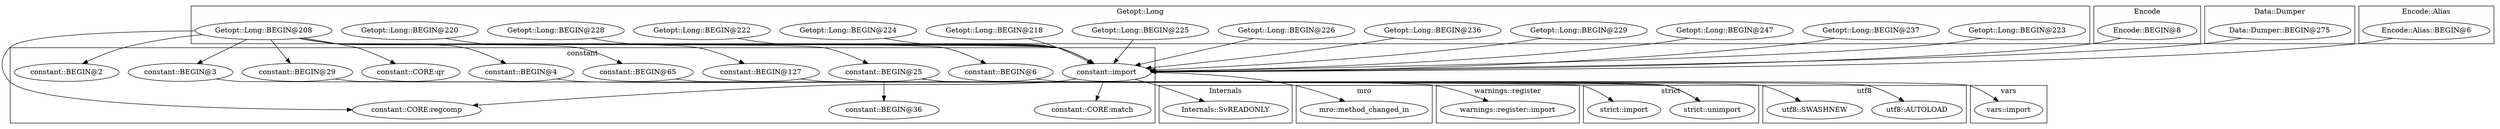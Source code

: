 digraph {
graph [overlap=false]
subgraph cluster_Internals {
	label="Internals";
	"Internals::SvREADONLY";
}
subgraph cluster_Encode {
	label="Encode";
	"Encode::BEGIN@8";
}
subgraph cluster_Getopt_Long {
	label="Getopt::Long";
	"Getopt::Long::BEGIN@222";
	"Getopt::Long::BEGIN@228";
	"Getopt::Long::BEGIN@220";
	"Getopt::Long::BEGIN@223";
	"Getopt::Long::BEGIN@237";
	"Getopt::Long::BEGIN@208";
	"Getopt::Long::BEGIN@247";
	"Getopt::Long::BEGIN@229";
	"Getopt::Long::BEGIN@236";
	"Getopt::Long::BEGIN@226";
	"Getopt::Long::BEGIN@225";
	"Getopt::Long::BEGIN@218";
	"Getopt::Long::BEGIN@224";
}
subgraph cluster_Data_Dumper {
	label="Data::Dumper";
	"Data::Dumper::BEGIN@275";
}
subgraph cluster_vars {
	label="vars";
	"vars::import";
}
subgraph cluster_strict {
	label="strict";
	"strict::import";
	"strict::unimport";
}
subgraph cluster_constant {
	label="constant";
	"constant::import";
	"constant::BEGIN@4";
	"constant::BEGIN@36";
	"constant::BEGIN@3";
	"constant::BEGIN@25";
	"constant::BEGIN@29";
	"constant::CORE:regcomp";
	"constant::CORE:qr";
	"constant::BEGIN@65";
	"constant::BEGIN@2";
	"constant::BEGIN@127";
	"constant::CORE:match";
	"constant::BEGIN@6";
}
subgraph cluster_utf8 {
	label="utf8";
	"utf8::AUTOLOAD";
	"utf8::SWASHNEW";
}
subgraph cluster_warnings_register {
	label="warnings::register";
	"warnings::register::import";
}
subgraph cluster_Encode_Alias {
	label="Encode::Alias";
	"Encode::Alias::BEGIN@6";
}
subgraph cluster_mro {
	label="mro";
	"mro::method_changed_in";
}
"Getopt::Long::BEGIN@208" -> "constant::BEGIN@29";
"constant::import" -> "mro::method_changed_in";
"Getopt::Long::BEGIN@208" -> "constant::BEGIN@2";
"Getopt::Long::BEGIN@208" -> "constant::BEGIN@4";
"Getopt::Long::BEGIN@208" -> "constant::BEGIN@65";
"Getopt::Long::BEGIN@208" -> "constant::BEGIN@6";
"Getopt::Long::BEGIN@220" -> "constant::import";
"Getopt::Long::BEGIN@208" -> "constant::import";
"Getopt::Long::BEGIN@237" -> "constant::import";
"Encode::BEGIN@8" -> "constant::import";
"Getopt::Long::BEGIN@226" -> "constant::import";
"Getopt::Long::BEGIN@236" -> "constant::import";
"Getopt::Long::BEGIN@225" -> "constant::import";
"Getopt::Long::BEGIN@218" -> "constant::import";
"Getopt::Long::BEGIN@222" -> "constant::import";
"Encode::Alias::BEGIN@6" -> "constant::import";
"Data::Dumper::BEGIN@275" -> "constant::import";
"Getopt::Long::BEGIN@228" -> "constant::import";
"Getopt::Long::BEGIN@223" -> "constant::import";
"Getopt::Long::BEGIN@247" -> "constant::import";
"Getopt::Long::BEGIN@229" -> "constant::import";
"Getopt::Long::BEGIN@224" -> "constant::import";
"constant::BEGIN@29" -> "strict::unimport";
"constant::BEGIN@65" -> "strict::unimport";
"constant::BEGIN@127" -> "strict::unimport";
"constant::import" -> "constant::CORE:regcomp";
"Getopt::Long::BEGIN@208" -> "constant::CORE:regcomp";
"constant::import" -> "Internals::SvREADONLY";
"Getopt::Long::BEGIN@208" -> "constant::BEGIN@127";
"constant::BEGIN@25" -> "utf8::AUTOLOAD";
"constant::BEGIN@25" -> "constant::BEGIN@36";
"constant::BEGIN@25" -> "utf8::SWASHNEW";
"constant::BEGIN@6" -> "vars::import";
"Getopt::Long::BEGIN@208" -> "constant::CORE:qr";
"Getopt::Long::BEGIN@208" -> "constant::BEGIN@3";
"Getopt::Long::BEGIN@208" -> "constant::BEGIN@25";
"constant::import" -> "constant::CORE:match";
"constant::BEGIN@3" -> "strict::import";
"constant::BEGIN@4" -> "warnings::register::import";
}
